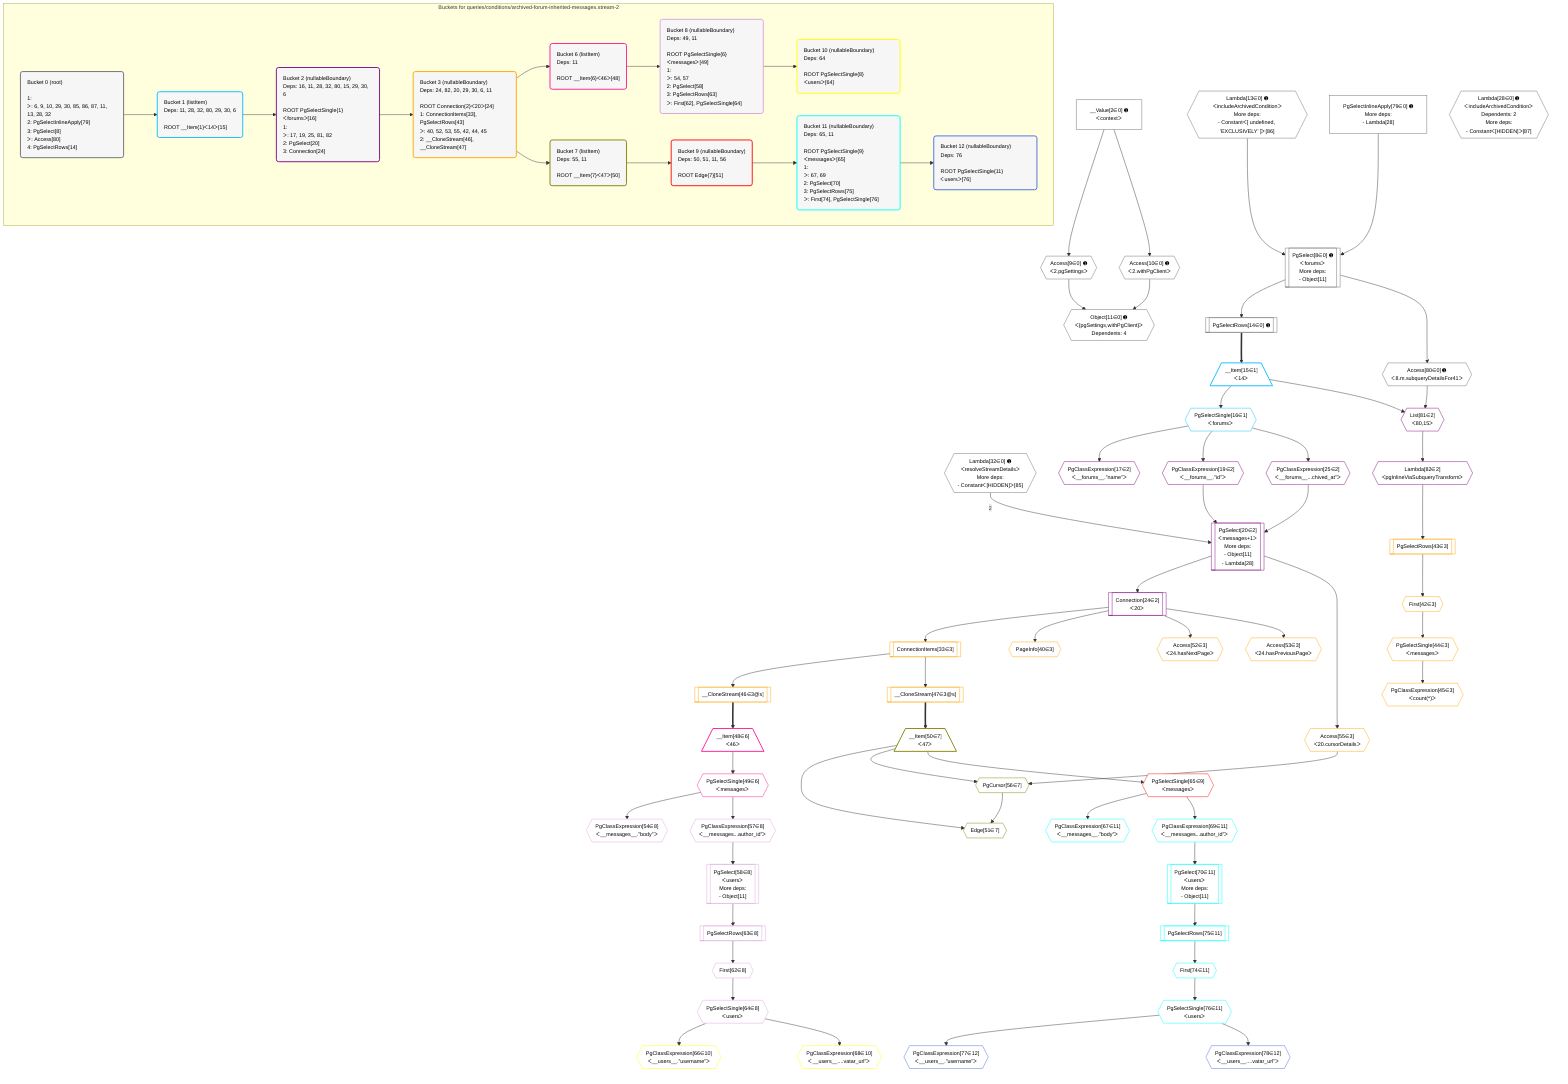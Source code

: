 %%{init: {'themeVariables': { 'fontSize': '12px'}}}%%
graph TD
    classDef path fill:#eee,stroke:#000,color:#000
    classDef plan fill:#fff,stroke-width:1px,color:#000
    classDef itemplan fill:#fff,stroke-width:2px,color:#000
    classDef unbatchedplan fill:#dff,stroke-width:1px,color:#000
    classDef sideeffectplan fill:#fcc,stroke-width:2px,color:#000
    classDef bucket fill:#f6f6f6,color:#000,stroke-width:2px,text-align:left

    subgraph "Buckets for queries/conditions/archived-forum-inherited-messages.stream-2"
    Bucket0("Bucket 0 (root)<br /><br />1: <br />ᐳ: 6, 9, 10, 29, 30, 85, 86, 87, 11, 13, 28, 32<br />2: PgSelectInlineApply[79]<br />3: PgSelect[8]<br />ᐳ: Access[80]<br />4: PgSelectRows[14]"):::bucket
    Bucket1("Bucket 1 (listItem)<br />Deps: 11, 28, 32, 80, 29, 30, 6<br /><br />ROOT __Item{1}ᐸ14ᐳ[15]"):::bucket
    Bucket2("Bucket 2 (nullableBoundary)<br />Deps: 16, 11, 28, 32, 80, 15, 29, 30, 6<br /><br />ROOT PgSelectSingle{1}ᐸforumsᐳ[16]<br />1: <br />ᐳ: 17, 19, 25, 81, 82<br />2: PgSelect[20]<br />3: Connection[24]"):::bucket
    Bucket3("Bucket 3 (nullableBoundary)<br />Deps: 24, 82, 20, 29, 30, 6, 11<br /><br />ROOT Connection{2}ᐸ20ᐳ[24]<br />1: ConnectionItems[33], PgSelectRows[43]<br />ᐳ: 40, 52, 53, 55, 42, 44, 45<br />2: __CloneStream[46], __CloneStream[47]"):::bucket
    Bucket6("Bucket 6 (listItem)<br />Deps: 11<br /><br />ROOT __Item{6}ᐸ46ᐳ[48]"):::bucket
    Bucket7("Bucket 7 (listItem)<br />Deps: 55, 11<br /><br />ROOT __Item{7}ᐸ47ᐳ[50]"):::bucket
    Bucket8("Bucket 8 (nullableBoundary)<br />Deps: 49, 11<br /><br />ROOT PgSelectSingle{6}ᐸmessagesᐳ[49]<br />1: <br />ᐳ: 54, 57<br />2: PgSelect[58]<br />3: PgSelectRows[63]<br />ᐳ: First[62], PgSelectSingle[64]"):::bucket
    Bucket9("Bucket 9 (nullableBoundary)<br />Deps: 50, 51, 11, 56<br /><br />ROOT Edge{7}[51]"):::bucket
    Bucket10("Bucket 10 (nullableBoundary)<br />Deps: 64<br /><br />ROOT PgSelectSingle{8}ᐸusersᐳ[64]"):::bucket
    Bucket11("Bucket 11 (nullableBoundary)<br />Deps: 65, 11<br /><br />ROOT PgSelectSingle{9}ᐸmessagesᐳ[65]<br />1: <br />ᐳ: 67, 69<br />2: PgSelect[70]<br />3: PgSelectRows[75]<br />ᐳ: First[74], PgSelectSingle[76]"):::bucket
    Bucket12("Bucket 12 (nullableBoundary)<br />Deps: 76<br /><br />ROOT PgSelectSingle{11}ᐸusersᐳ[76]"):::bucket
    end
    Bucket0 --> Bucket1
    Bucket1 --> Bucket2
    Bucket2 --> Bucket3
    Bucket3 --> Bucket6 & Bucket7
    Bucket6 --> Bucket8
    Bucket7 --> Bucket9
    Bucket8 --> Bucket10
    Bucket9 --> Bucket11
    Bucket11 --> Bucket12

    %% plan dependencies
    PgSelect8[["PgSelect[8∈0] ➊<br />ᐸforumsᐳ<br />More deps:<br />- Object[11]"]]:::plan
    Lambda13{{"Lambda[13∈0] ➊<br />ᐸincludeArchivedConditionᐳ<br />More deps:<br />- Constantᐸ[ undefined, 'EXCLUSIVELY' ]ᐳ[86]"}}:::plan
    PgSelectInlineApply79["PgSelectInlineApply[79∈0] ➊<br />More deps:<br />- Lambda[28]"]:::plan
    Lambda13 & PgSelectInlineApply79 --> PgSelect8
    Object11{{"Object[11∈0] ➊<br />ᐸ{pgSettings,withPgClient}ᐳ<br />Dependents: 4"}}:::plan
    Access9{{"Access[9∈0] ➊<br />ᐸ2.pgSettingsᐳ"}}:::plan
    Access10{{"Access[10∈0] ➊<br />ᐸ2.withPgClientᐳ"}}:::plan
    Access9 & Access10 --> Object11
    __Value2["__Value[2∈0] ➊<br />ᐸcontextᐳ"]:::plan
    __Value2 --> Access9
    __Value2 --> Access10
    PgSelectRows14[["PgSelectRows[14∈0] ➊"]]:::plan
    PgSelect8 --> PgSelectRows14
    Lambda28{{"Lambda[28∈0] ➊<br />ᐸincludeArchivedConditionᐳ<br />Dependents: 2<br />More deps:<br />- Constantᐸ[HIDDEN]ᐳ[87]"}}:::plan
    Lambda32{{"Lambda[32∈0] ➊<br />ᐸresolveStreamDetailsᐳ<br />More deps:<br />- Constantᐸ[HIDDEN]ᐳ[85]"}}:::plan
    Access80{{"Access[80∈0] ➊<br />ᐸ8.m.subqueryDetailsFor41ᐳ"}}:::plan
    PgSelect8 --> Access80
    __Item15[/"__Item[15∈1]<br />ᐸ14ᐳ"\]:::itemplan
    PgSelectRows14 ==> __Item15
    PgSelectSingle16{{"PgSelectSingle[16∈1]<br />ᐸforumsᐳ"}}:::plan
    __Item15 --> PgSelectSingle16
    PgSelect20[["PgSelect[20∈2]<br />ᐸmessages+1ᐳ<br />More deps:<br />- Object[11]<br />- Lambda[28]"]]:::plan
    PgClassExpression19{{"PgClassExpression[19∈2]<br />ᐸ__forums__.”id”ᐳ"}}:::plan
    PgClassExpression25{{"PgClassExpression[25∈2]<br />ᐸ__forums__...chived_at”ᐳ"}}:::plan
    PgClassExpression19 & PgClassExpression25 --> PgSelect20
    Lambda32 -- 2 --> PgSelect20
    List81{{"List[81∈2]<br />ᐸ80,15ᐳ"}}:::plan
    Access80 & __Item15 --> List81
    PgClassExpression17{{"PgClassExpression[17∈2]<br />ᐸ__forums__.”name”ᐳ"}}:::plan
    PgSelectSingle16 --> PgClassExpression17
    PgSelectSingle16 --> PgClassExpression19
    Connection24[["Connection[24∈2]<br />ᐸ20ᐳ"]]:::plan
    PgSelect20 --> Connection24
    PgSelectSingle16 --> PgClassExpression25
    Lambda82{{"Lambda[82∈2]<br />ᐸpgInlineViaSubqueryTransformᐳ"}}:::plan
    List81 --> Lambda82
    ConnectionItems33[["ConnectionItems[33∈3]"]]:::plan
    Connection24 --> ConnectionItems33
    PageInfo40{{"PageInfo[40∈3]"}}:::plan
    Connection24 --> PageInfo40
    First42{{"First[42∈3]"}}:::plan
    PgSelectRows43[["PgSelectRows[43∈3]"]]:::plan
    PgSelectRows43 --> First42
    Lambda82 --> PgSelectRows43
    PgSelectSingle44{{"PgSelectSingle[44∈3]<br />ᐸmessagesᐳ"}}:::plan
    First42 --> PgSelectSingle44
    PgClassExpression45{{"PgClassExpression[45∈3]<br />ᐸcount(*)ᐳ"}}:::plan
    PgSelectSingle44 --> PgClassExpression45
    __CloneStream46[["__CloneStream[46∈3@s]"]]:::plan
    ConnectionItems33 --> __CloneStream46
    __CloneStream47[["__CloneStream[47∈3@s]"]]:::plan
    ConnectionItems33 --> __CloneStream47
    Access52{{"Access[52∈3]<br />ᐸ24.hasNextPageᐳ"}}:::plan
    Connection24 --> Access52
    Access53{{"Access[53∈3]<br />ᐸ24.hasPreviousPageᐳ"}}:::plan
    Connection24 --> Access53
    Access55{{"Access[55∈3]<br />ᐸ20.cursorDetailsᐳ"}}:::plan
    PgSelect20 --> Access55
    __Item48[/"__Item[48∈6]<br />ᐸ46ᐳ"\]:::itemplan
    __CloneStream46 ==> __Item48
    PgSelectSingle49{{"PgSelectSingle[49∈6]<br />ᐸmessagesᐳ"}}:::plan
    __Item48 --> PgSelectSingle49
    Edge51{{"Edge[51∈7]"}}:::plan
    __Item50[/"__Item[50∈7]<br />ᐸ47ᐳ"\]:::itemplan
    PgCursor56{{"PgCursor[56∈7]"}}:::plan
    __Item50 & PgCursor56 --> Edge51
    __Item50 & Access55 --> PgCursor56
    __CloneStream47 ==> __Item50
    PgSelect58[["PgSelect[58∈8]<br />ᐸusersᐳ<br />More deps:<br />- Object[11]"]]:::plan
    PgClassExpression57{{"PgClassExpression[57∈8]<br />ᐸ__messages...author_id”ᐳ"}}:::plan
    PgClassExpression57 --> PgSelect58
    PgClassExpression54{{"PgClassExpression[54∈8]<br />ᐸ__messages__.”body”ᐳ"}}:::plan
    PgSelectSingle49 --> PgClassExpression54
    PgSelectSingle49 --> PgClassExpression57
    First62{{"First[62∈8]"}}:::plan
    PgSelectRows63[["PgSelectRows[63∈8]"]]:::plan
    PgSelectRows63 --> First62
    PgSelect58 --> PgSelectRows63
    PgSelectSingle64{{"PgSelectSingle[64∈8]<br />ᐸusersᐳ"}}:::plan
    First62 --> PgSelectSingle64
    PgSelectSingle65{{"PgSelectSingle[65∈9]<br />ᐸmessagesᐳ"}}:::plan
    __Item50 --> PgSelectSingle65
    PgClassExpression66{{"PgClassExpression[66∈10]<br />ᐸ__users__.”username”ᐳ"}}:::plan
    PgSelectSingle64 --> PgClassExpression66
    PgClassExpression68{{"PgClassExpression[68∈10]<br />ᐸ__users__....vatar_url”ᐳ"}}:::plan
    PgSelectSingle64 --> PgClassExpression68
    PgSelect70[["PgSelect[70∈11]<br />ᐸusersᐳ<br />More deps:<br />- Object[11]"]]:::plan
    PgClassExpression69{{"PgClassExpression[69∈11]<br />ᐸ__messages...author_id”ᐳ"}}:::plan
    PgClassExpression69 --> PgSelect70
    PgClassExpression67{{"PgClassExpression[67∈11]<br />ᐸ__messages__.”body”ᐳ"}}:::plan
    PgSelectSingle65 --> PgClassExpression67
    PgSelectSingle65 --> PgClassExpression69
    First74{{"First[74∈11]"}}:::plan
    PgSelectRows75[["PgSelectRows[75∈11]"]]:::plan
    PgSelectRows75 --> First74
    PgSelect70 --> PgSelectRows75
    PgSelectSingle76{{"PgSelectSingle[76∈11]<br />ᐸusersᐳ"}}:::plan
    First74 --> PgSelectSingle76
    PgClassExpression77{{"PgClassExpression[77∈12]<br />ᐸ__users__.”username”ᐳ"}}:::plan
    PgSelectSingle76 --> PgClassExpression77
    PgClassExpression78{{"PgClassExpression[78∈12]<br />ᐸ__users__....vatar_url”ᐳ"}}:::plan
    PgSelectSingle76 --> PgClassExpression78

    %% define steps
    classDef bucket0 stroke:#696969
    class Bucket0,__Value2,PgSelect8,Access9,Access10,Object11,Lambda13,PgSelectRows14,Lambda28,Lambda32,PgSelectInlineApply79,Access80 bucket0
    classDef bucket1 stroke:#00bfff
    class Bucket1,__Item15,PgSelectSingle16 bucket1
    classDef bucket2 stroke:#7f007f
    class Bucket2,PgClassExpression17,PgClassExpression19,PgSelect20,Connection24,PgClassExpression25,List81,Lambda82 bucket2
    classDef bucket3 stroke:#ffa500
    class Bucket3,ConnectionItems33,PageInfo40,First42,PgSelectRows43,PgSelectSingle44,PgClassExpression45,__CloneStream46,__CloneStream47,Access52,Access53,Access55 bucket3
    classDef bucket6 stroke:#ff1493
    class Bucket6,__Item48,PgSelectSingle49 bucket6
    classDef bucket7 stroke:#808000
    class Bucket7,__Item50,Edge51,PgCursor56 bucket7
    classDef bucket8 stroke:#dda0dd
    class Bucket8,PgClassExpression54,PgClassExpression57,PgSelect58,First62,PgSelectRows63,PgSelectSingle64 bucket8
    classDef bucket9 stroke:#ff0000
    class Bucket9,PgSelectSingle65 bucket9
    classDef bucket10 stroke:#ffff00
    class Bucket10,PgClassExpression66,PgClassExpression68 bucket10
    classDef bucket11 stroke:#00ffff
    class Bucket11,PgClassExpression67,PgClassExpression69,PgSelect70,First74,PgSelectRows75,PgSelectSingle76 bucket11
    classDef bucket12 stroke:#4169e1
    class Bucket12,PgClassExpression77,PgClassExpression78 bucket12